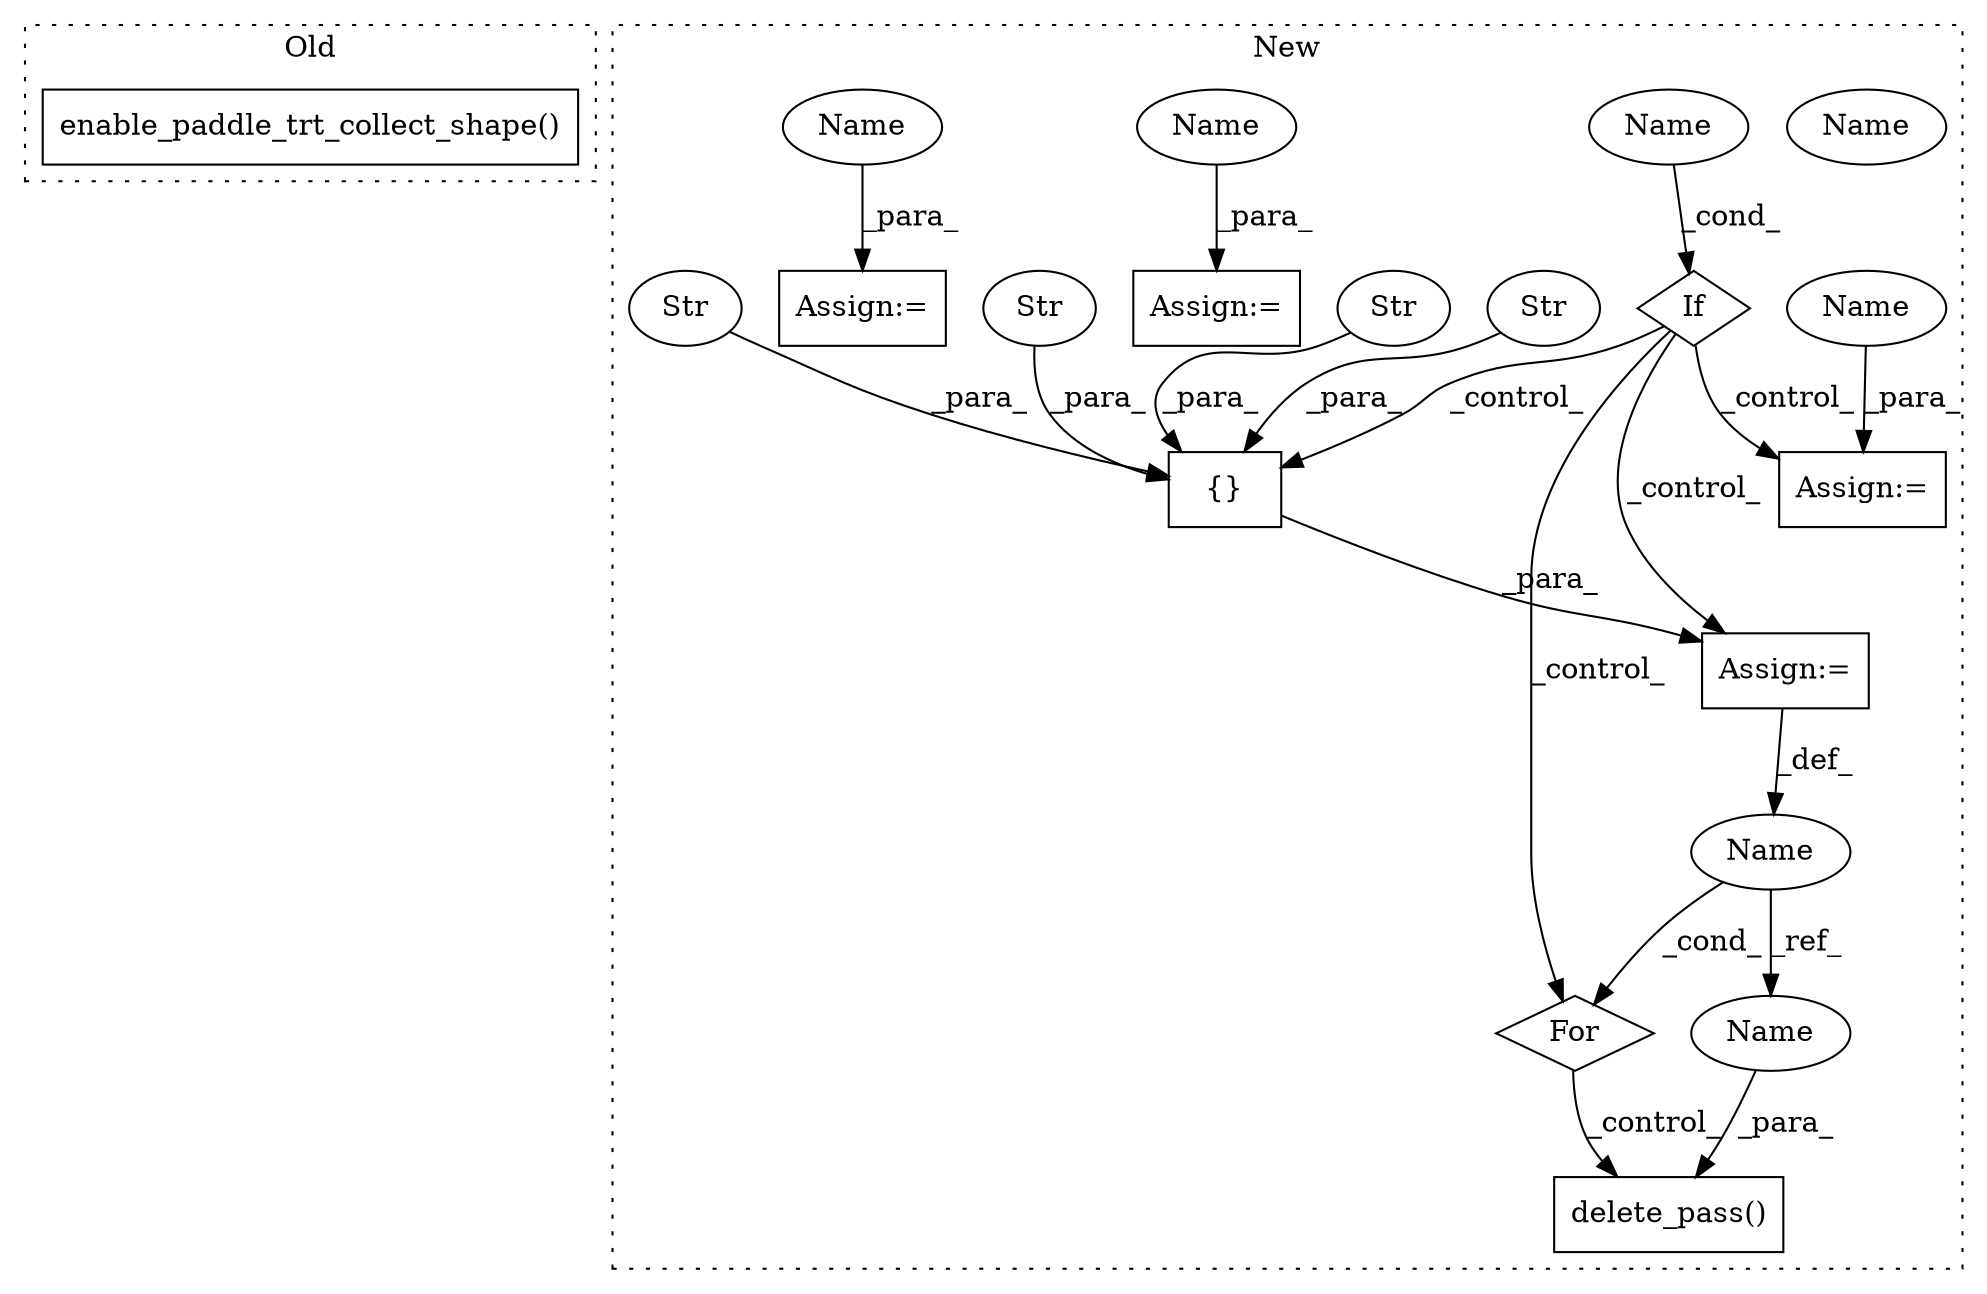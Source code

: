 digraph G {
subgraph cluster0 {
1 [label="enable_paddle_trt_collect_shape()" a="75" s="4995" l="40" shape="box"];
label = "Old";
style="dotted";
}
subgraph cluster1 {
2 [label="{}" a="59" s="4944,5162" l="18,0" shape="box"];
3 [label="Str" a="66" s="4962" l="38" shape="ellipse"];
4 [label="Str" a="66" s="5130" l="32" shape="ellipse"];
5 [label="Str" a="66" s="5074" l="38" shape="ellipse"];
6 [label="Str" a="66" s="5018" l="38" shape="ellipse"];
7 [label="delete_pass()" a="75" s="5241,5289" l="39,1" shape="box"];
8 [label="Name" a="87" s="5194" l="9" shape="ellipse"];
9 [label="For" a="107" s="5190,5223" l="4,18" shape="diamond"];
10 [label="Assign:=" a="68" s="4941" l="3" shape="box"];
11 [label="If" a="96" s="4712" l="3" shape="diamond"];
12 [label="Name" a="87" s="4715" l="8" shape="ellipse"];
13 [label="Assign:=" a="68" s="4766" l="3" shape="box"];
14 [label="Assign:=" a="68" s="4696" l="3" shape="box"];
15 [label="Assign:=" a="68" s="5554" l="3" shape="box"];
16 [label="Name" a="87" s="5280" l="9" shape="ellipse"];
17 [label="Name" a="87" s="5557" l="4" shape="ellipse"];
18 [label="Name" a="87" s="4769" l="4" shape="ellipse"];
19 [label="Name" a="87" s="4699" l="4" shape="ellipse"];
20 [label="Name" a="87" s="4715" l="8" shape="ellipse"];
label = "New";
style="dotted";
}
2 -> 10 [label="_para_"];
3 -> 2 [label="_para_"];
4 -> 2 [label="_para_"];
5 -> 2 [label="_para_"];
6 -> 2 [label="_para_"];
8 -> 9 [label="_cond_"];
8 -> 16 [label="_ref_"];
9 -> 7 [label="_control_"];
10 -> 8 [label="_def_"];
11 -> 10 [label="_control_"];
11 -> 9 [label="_control_"];
11 -> 13 [label="_control_"];
11 -> 2 [label="_control_"];
16 -> 7 [label="_para_"];
17 -> 15 [label="_para_"];
18 -> 13 [label="_para_"];
19 -> 14 [label="_para_"];
20 -> 11 [label="_cond_"];
}